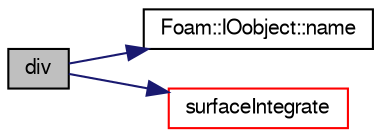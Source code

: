 digraph "div"
{
  bgcolor="transparent";
  edge [fontname="FreeSans",fontsize="10",labelfontname="FreeSans",labelfontsize="10"];
  node [fontname="FreeSans",fontsize="10",shape=record];
  rankdir="LR";
  Node7320 [label="div",height=0.2,width=0.4,color="black", fillcolor="grey75", style="filled", fontcolor="black"];
  Node7320 -> Node7321 [color="midnightblue",fontsize="10",style="solid",fontname="FreeSans"];
  Node7321 [label="Foam::IOobject::name",height=0.2,width=0.4,color="black",URL="$a26142.html#acc80e00a8ac919288fb55bd14cc88bf6",tooltip="Return name. "];
  Node7320 -> Node7322 [color="midnightblue",fontsize="10",style="solid",fontname="FreeSans"];
  Node7322 [label="surfaceIntegrate",height=0.2,width=0.4,color="red",URL="$a21134.html#aba5bf4c91953aa61f90bc35f6d487fd6"];
}
